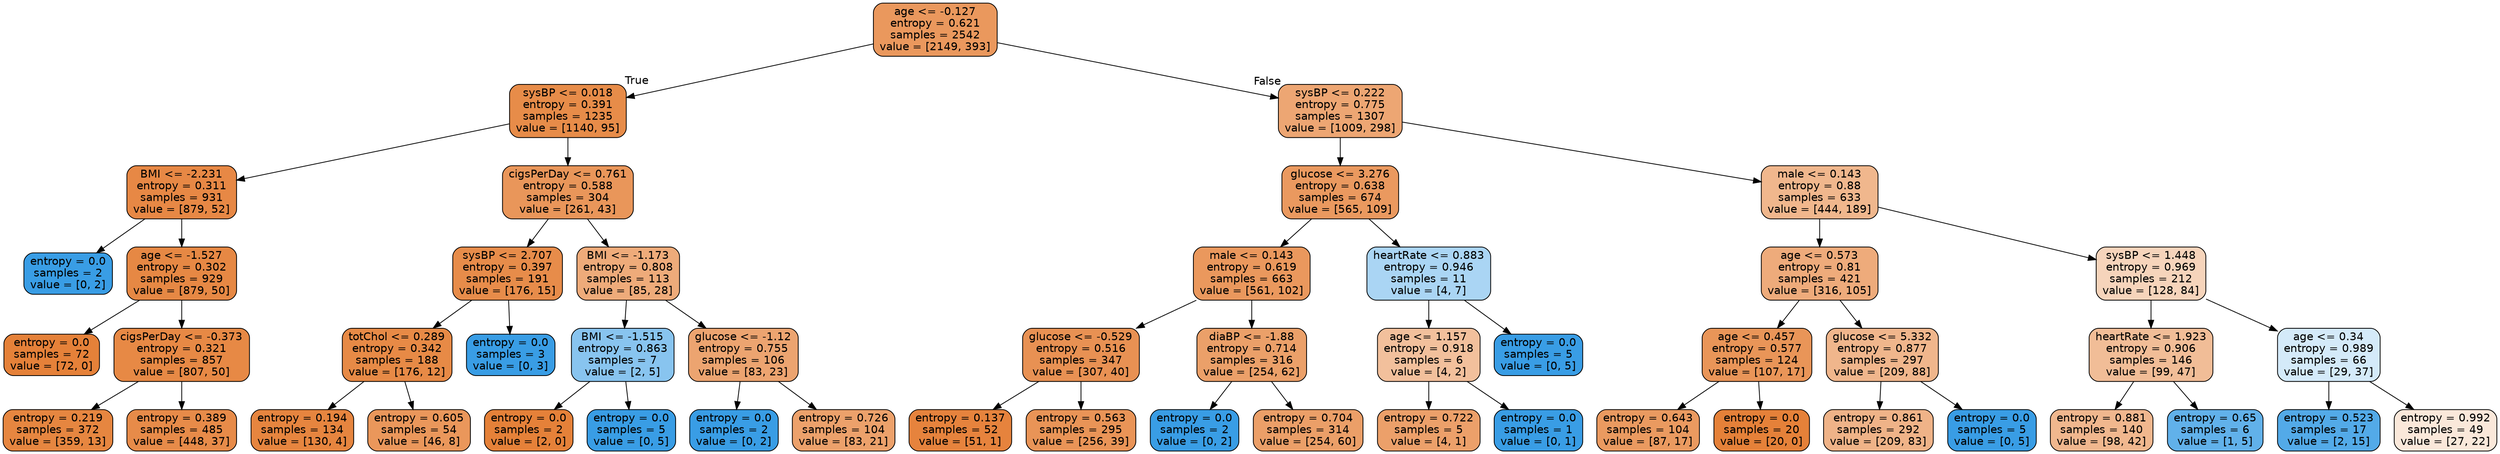 digraph Tree {
node [shape=box, style="filled, rounded", color="black", fontname="helvetica"] ;
edge [fontname="helvetica"] ;
0 [label="age <= -0.127\nentropy = 0.621\nsamples = 2542\nvalue = [2149, 393]", fillcolor="#ea985d"] ;
1 [label="sysBP <= 0.018\nentropy = 0.391\nsamples = 1235\nvalue = [1140, 95]", fillcolor="#e78c49"] ;
0 -> 1 [labeldistance=2.5, labelangle=45, headlabel="True"] ;
2 [label="BMI <= -2.231\nentropy = 0.311\nsamples = 931\nvalue = [879, 52]", fillcolor="#e78845"] ;
1 -> 2 ;
3 [label="entropy = 0.0\nsamples = 2\nvalue = [0, 2]", fillcolor="#399de5"] ;
2 -> 3 ;
4 [label="age <= -1.527\nentropy = 0.302\nsamples = 929\nvalue = [879, 50]", fillcolor="#e68844"] ;
2 -> 4 ;
5 [label="entropy = 0.0\nsamples = 72\nvalue = [72, 0]", fillcolor="#e58139"] ;
4 -> 5 ;
6 [label="cigsPerDay <= -0.373\nentropy = 0.321\nsamples = 857\nvalue = [807, 50]", fillcolor="#e78945"] ;
4 -> 6 ;
7 [label="entropy = 0.219\nsamples = 372\nvalue = [359, 13]", fillcolor="#e68640"] ;
6 -> 7 ;
8 [label="entropy = 0.389\nsamples = 485\nvalue = [448, 37]", fillcolor="#e78b49"] ;
6 -> 8 ;
9 [label="cigsPerDay <= 0.761\nentropy = 0.588\nsamples = 304\nvalue = [261, 43]", fillcolor="#e9965a"] ;
1 -> 9 ;
10 [label="sysBP <= 2.707\nentropy = 0.397\nsamples = 191\nvalue = [176, 15]", fillcolor="#e78c4a"] ;
9 -> 10 ;
11 [label="totChol <= 0.289\nentropy = 0.342\nsamples = 188\nvalue = [176, 12]", fillcolor="#e78a46"] ;
10 -> 11 ;
12 [label="entropy = 0.194\nsamples = 134\nvalue = [130, 4]", fillcolor="#e6853f"] ;
11 -> 12 ;
13 [label="entropy = 0.605\nsamples = 54\nvalue = [46, 8]", fillcolor="#ea975b"] ;
11 -> 13 ;
14 [label="entropy = 0.0\nsamples = 3\nvalue = [0, 3]", fillcolor="#399de5"] ;
10 -> 14 ;
15 [label="BMI <= -1.173\nentropy = 0.808\nsamples = 113\nvalue = [85, 28]", fillcolor="#eeab7a"] ;
9 -> 15 ;
16 [label="BMI <= -1.515\nentropy = 0.863\nsamples = 7\nvalue = [2, 5]", fillcolor="#88c4ef"] ;
15 -> 16 ;
17 [label="entropy = 0.0\nsamples = 2\nvalue = [2, 0]", fillcolor="#e58139"] ;
16 -> 17 ;
18 [label="entropy = 0.0\nsamples = 5\nvalue = [0, 5]", fillcolor="#399de5"] ;
16 -> 18 ;
19 [label="glucose <= -1.12\nentropy = 0.755\nsamples = 106\nvalue = [83, 23]", fillcolor="#eca470"] ;
15 -> 19 ;
20 [label="entropy = 0.0\nsamples = 2\nvalue = [0, 2]", fillcolor="#399de5"] ;
19 -> 20 ;
21 [label="entropy = 0.726\nsamples = 104\nvalue = [83, 21]", fillcolor="#eca16b"] ;
19 -> 21 ;
22 [label="sysBP <= 0.222\nentropy = 0.775\nsamples = 1307\nvalue = [1009, 298]", fillcolor="#eda673"] ;
0 -> 22 [labeldistance=2.5, labelangle=-45, headlabel="False"] ;
23 [label="glucose <= 3.276\nentropy = 0.638\nsamples = 674\nvalue = [565, 109]", fillcolor="#ea995f"] ;
22 -> 23 ;
24 [label="male <= 0.143\nentropy = 0.619\nsamples = 663\nvalue = [561, 102]", fillcolor="#ea985d"] ;
23 -> 24 ;
25 [label="glucose <= -0.529\nentropy = 0.516\nsamples = 347\nvalue = [307, 40]", fillcolor="#e89153"] ;
24 -> 25 ;
26 [label="entropy = 0.137\nsamples = 52\nvalue = [51, 1]", fillcolor="#e6833d"] ;
25 -> 26 ;
27 [label="entropy = 0.563\nsamples = 295\nvalue = [256, 39]", fillcolor="#e99457"] ;
25 -> 27 ;
28 [label="diaBP <= -1.88\nentropy = 0.714\nsamples = 316\nvalue = [254, 62]", fillcolor="#eba069"] ;
24 -> 28 ;
29 [label="entropy = 0.0\nsamples = 2\nvalue = [0, 2]", fillcolor="#399de5"] ;
28 -> 29 ;
30 [label="entropy = 0.704\nsamples = 314\nvalue = [254, 60]", fillcolor="#eb9f68"] ;
28 -> 30 ;
31 [label="heartRate <= 0.883\nentropy = 0.946\nsamples = 11\nvalue = [4, 7]", fillcolor="#aad5f4"] ;
23 -> 31 ;
32 [label="age <= 1.157\nentropy = 0.918\nsamples = 6\nvalue = [4, 2]", fillcolor="#f2c09c"] ;
31 -> 32 ;
33 [label="entropy = 0.722\nsamples = 5\nvalue = [4, 1]", fillcolor="#eca06a"] ;
32 -> 33 ;
34 [label="entropy = 0.0\nsamples = 1\nvalue = [0, 1]", fillcolor="#399de5"] ;
32 -> 34 ;
35 [label="entropy = 0.0\nsamples = 5\nvalue = [0, 5]", fillcolor="#399de5"] ;
31 -> 35 ;
36 [label="male <= 0.143\nentropy = 0.88\nsamples = 633\nvalue = [444, 189]", fillcolor="#f0b78d"] ;
22 -> 36 ;
37 [label="age <= 0.573\nentropy = 0.81\nsamples = 421\nvalue = [316, 105]", fillcolor="#eeab7b"] ;
36 -> 37 ;
38 [label="age <= 0.457\nentropy = 0.577\nsamples = 124\nvalue = [107, 17]", fillcolor="#e99558"] ;
37 -> 38 ;
39 [label="entropy = 0.643\nsamples = 104\nvalue = [87, 17]", fillcolor="#ea9a60"] ;
38 -> 39 ;
40 [label="entropy = 0.0\nsamples = 20\nvalue = [20, 0]", fillcolor="#e58139"] ;
38 -> 40 ;
41 [label="glucose <= 5.332\nentropy = 0.877\nsamples = 297\nvalue = [209, 88]", fillcolor="#f0b68c"] ;
37 -> 41 ;
42 [label="entropy = 0.861\nsamples = 292\nvalue = [209, 83]", fillcolor="#efb388"] ;
41 -> 42 ;
43 [label="entropy = 0.0\nsamples = 5\nvalue = [0, 5]", fillcolor="#399de5"] ;
41 -> 43 ;
44 [label="sysBP <= 1.448\nentropy = 0.969\nsamples = 212\nvalue = [128, 84]", fillcolor="#f6d4bb"] ;
36 -> 44 ;
45 [label="heartRate <= 1.923\nentropy = 0.906\nsamples = 146\nvalue = [99, 47]", fillcolor="#f1bd97"] ;
44 -> 45 ;
46 [label="entropy = 0.881\nsamples = 140\nvalue = [98, 42]", fillcolor="#f0b78e"] ;
45 -> 46 ;
47 [label="entropy = 0.65\nsamples = 6\nvalue = [1, 5]", fillcolor="#61b1ea"] ;
45 -> 47 ;
48 [label="age <= 0.34\nentropy = 0.989\nsamples = 66\nvalue = [29, 37]", fillcolor="#d4eaf9"] ;
44 -> 48 ;
49 [label="entropy = 0.523\nsamples = 17\nvalue = [2, 15]", fillcolor="#53aae8"] ;
48 -> 49 ;
50 [label="entropy = 0.992\nsamples = 49\nvalue = [27, 22]", fillcolor="#fae8da"] ;
48 -> 50 ;
}